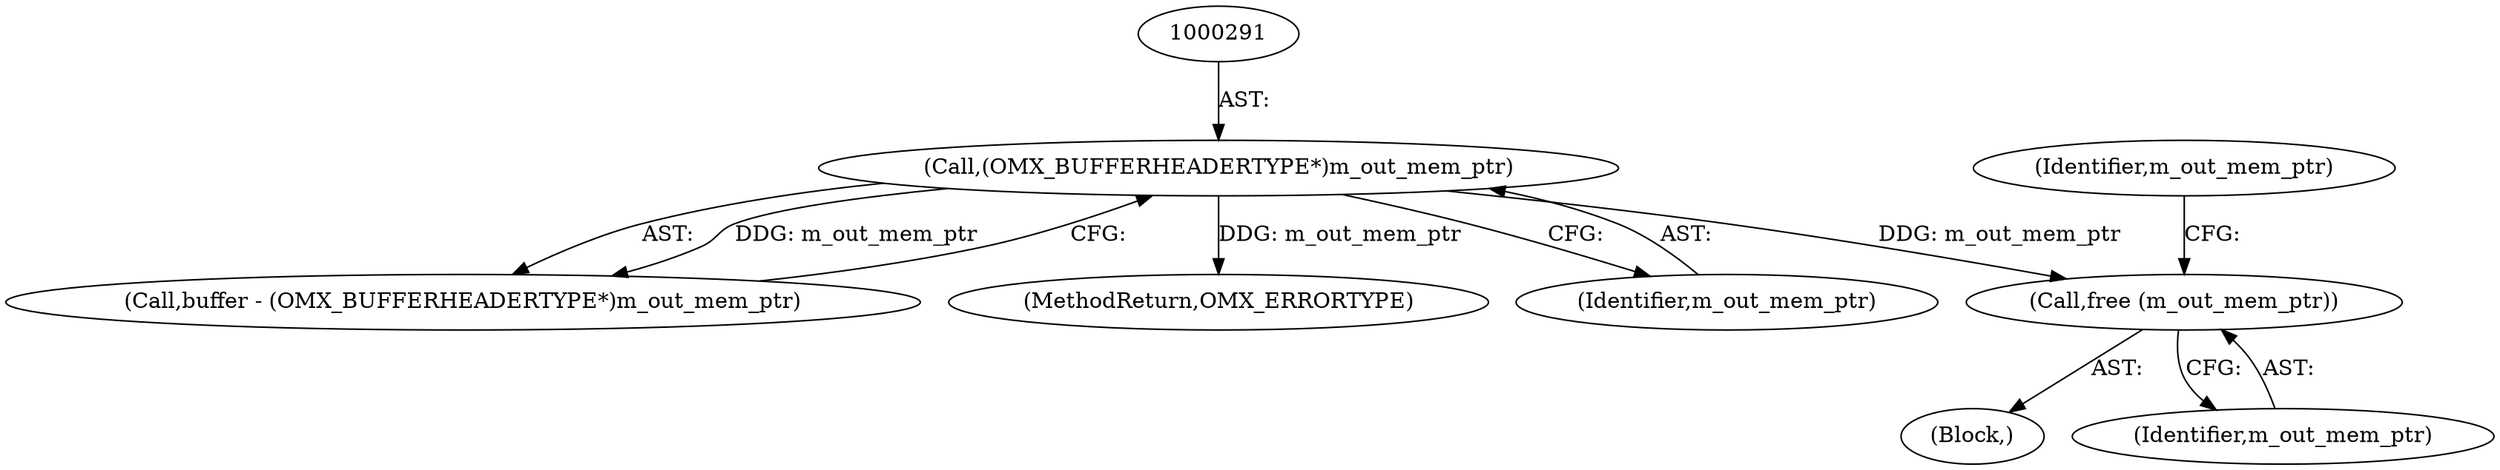 digraph "0_Android_89913d7df36dbeb458ce165856bd6505a2ec647d@API" {
"1000330" [label="(Call,free (m_out_mem_ptr))"];
"1000290" [label="(Call,(OMX_BUFFERHEADERTYPE*)m_out_mem_ptr)"];
"1000288" [label="(Call,buffer - (OMX_BUFFERHEADERTYPE*)m_out_mem_ptr)"];
"1000330" [label="(Call,free (m_out_mem_ptr))"];
"1000422" [label="(MethodReturn,OMX_ERRORTYPE)"];
"1000333" [label="(Identifier,m_out_mem_ptr)"];
"1000290" [label="(Call,(OMX_BUFFERHEADERTYPE*)m_out_mem_ptr)"];
"1000327" [label="(Block,)"];
"1000331" [label="(Identifier,m_out_mem_ptr)"];
"1000292" [label="(Identifier,m_out_mem_ptr)"];
"1000330" -> "1000327"  [label="AST: "];
"1000330" -> "1000331"  [label="CFG: "];
"1000331" -> "1000330"  [label="AST: "];
"1000333" -> "1000330"  [label="CFG: "];
"1000290" -> "1000330"  [label="DDG: m_out_mem_ptr"];
"1000290" -> "1000288"  [label="AST: "];
"1000290" -> "1000292"  [label="CFG: "];
"1000291" -> "1000290"  [label="AST: "];
"1000292" -> "1000290"  [label="AST: "];
"1000288" -> "1000290"  [label="CFG: "];
"1000290" -> "1000422"  [label="DDG: m_out_mem_ptr"];
"1000290" -> "1000288"  [label="DDG: m_out_mem_ptr"];
}
